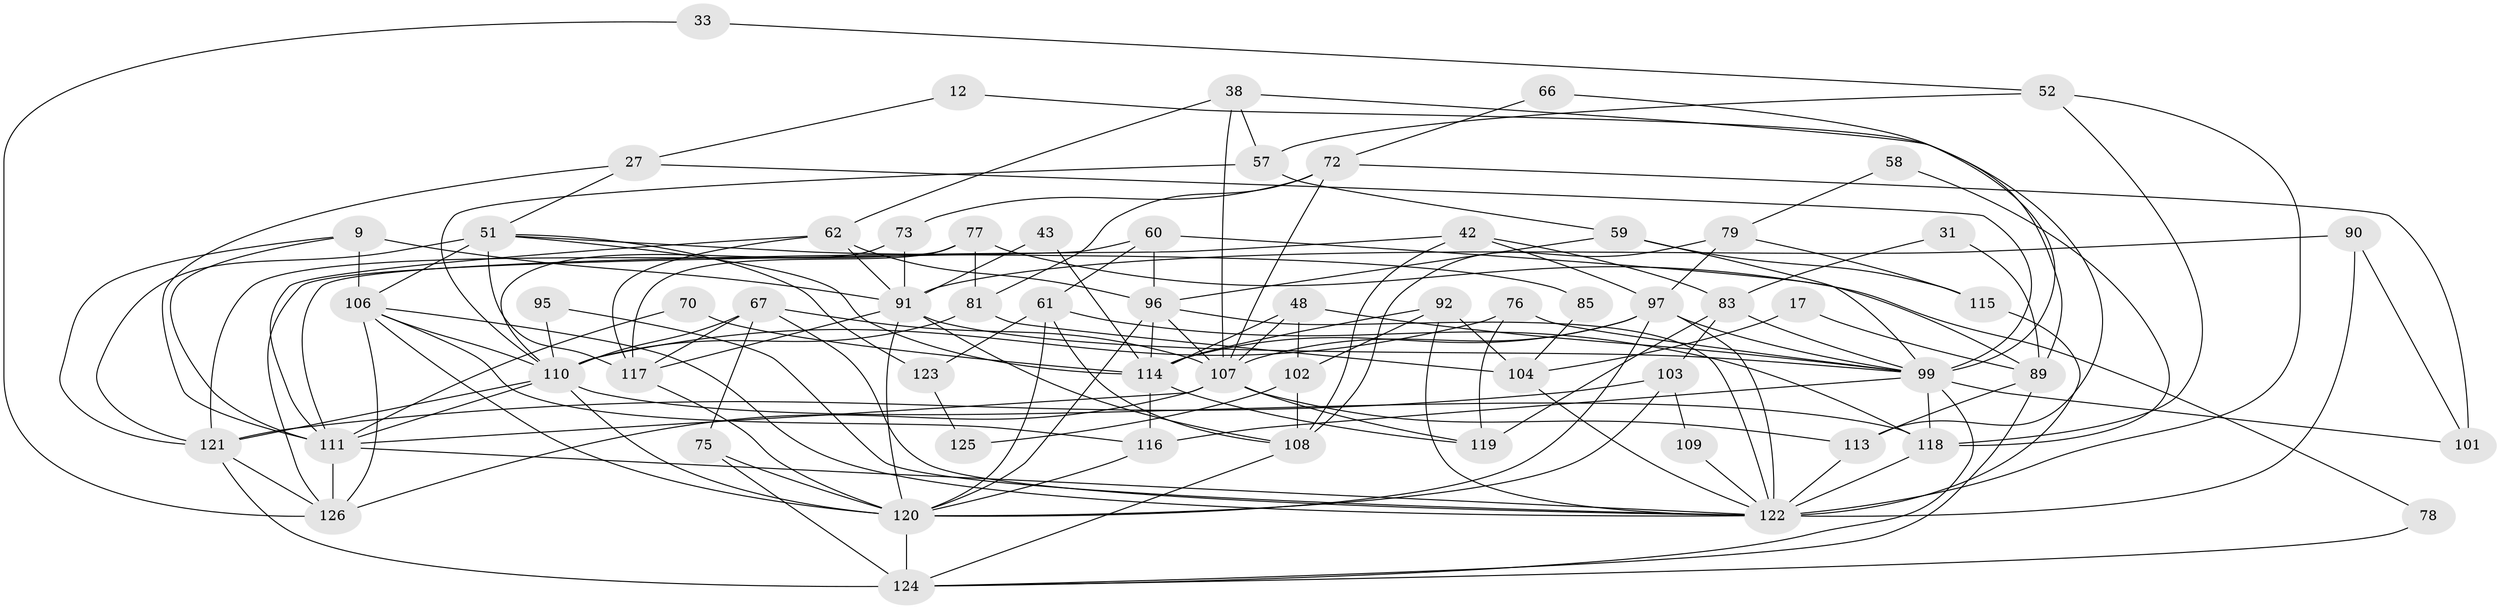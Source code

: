 // original degree distribution, {4: 0.36507936507936506, 6: 0.10317460317460317, 3: 0.21428571428571427, 5: 0.15873015873015872, 2: 0.12698412698412698, 7: 0.023809523809523808, 8: 0.007936507936507936}
// Generated by graph-tools (version 1.1) at 2025/51/03/09/25 04:51:02]
// undirected, 63 vertices, 153 edges
graph export_dot {
graph [start="1"]
  node [color=gray90,style=filled];
  9;
  12;
  17;
  27;
  31;
  33;
  38;
  42;
  43;
  48;
  51 [super="+3+13"];
  52;
  57;
  58;
  59;
  60;
  61;
  62 [super="+53"];
  66;
  67 [super="+32"];
  70;
  72 [super="+21"];
  73;
  75 [super="+19"];
  76;
  77;
  78;
  79;
  81;
  83 [super="+41+74"];
  85;
  89 [super="+64"];
  90;
  91 [super="+71+87"];
  92 [super="+23"];
  95;
  96 [super="+5+14"];
  97 [super="+44+56"];
  99 [super="+65+18+34+80"];
  101;
  102;
  103;
  104;
  106 [super="+22+88+82"];
  107 [super="+55+29+84"];
  108 [super="+6"];
  109;
  110 [super="+45+50"];
  111 [super="+98+69"];
  113;
  114 [super="+49+86"];
  115;
  116;
  117 [super="+93"];
  118;
  119 [super="+47"];
  120 [super="+20+100+28"];
  121 [super="+105"];
  122 [super="+40+63"];
  123;
  124 [super="+94+25"];
  125;
  126 [super="+112+54"];
  9 -- 91 [weight=3];
  9 -- 106;
  9 -- 121;
  9 -- 111;
  12 -- 27;
  12 -- 113;
  17 -- 104;
  17 -- 89;
  27 -- 99;
  27 -- 51;
  27 -- 111;
  31 -- 83;
  31 -- 89;
  33 -- 52;
  33 -- 126;
  38 -- 57;
  38 -- 89;
  38 -- 107;
  38 -- 62;
  42 -- 111;
  42 -- 83;
  42 -- 108;
  42 -- 97;
  43 -- 114 [weight=2];
  43 -- 91 [weight=2];
  48 -- 102;
  48 -- 99;
  48 -- 114;
  48 -- 107;
  51 -- 117 [weight=2];
  51 -- 85;
  51 -- 123;
  51 -- 121;
  51 -- 106 [weight=2];
  51 -- 114;
  52 -- 57;
  52 -- 118;
  52 -- 122;
  57 -- 59;
  57 -- 110;
  58 -- 79;
  58 -- 118;
  59 -- 115;
  59 -- 96;
  59 -- 99;
  60 -- 96;
  60 -- 61;
  60 -- 89;
  60 -- 126;
  61 -- 118;
  61 -- 123;
  61 -- 108;
  61 -- 120;
  62 -- 117;
  62 -- 111;
  62 -- 96;
  62 -- 91;
  66 -- 72;
  66 -- 99;
  67 -- 117;
  67 -- 75 [weight=2];
  67 -- 110;
  67 -- 122;
  67 -- 107;
  70 -- 111;
  70 -- 114;
  72 -- 101;
  72 -- 81 [weight=2];
  72 -- 107;
  72 -- 73;
  73 -- 91;
  73 -- 110;
  75 -- 124 [weight=2];
  75 -- 120;
  76 -- 119;
  76 -- 110;
  76 -- 99;
  77 -- 117;
  77 -- 81;
  77 -- 78;
  77 -- 121;
  78 -- 124;
  79 -- 108;
  79 -- 115;
  79 -- 97;
  81 -- 104;
  81 -- 110;
  83 -- 119 [weight=2];
  83 -- 103;
  83 -- 99;
  85 -- 104;
  89 -- 113;
  89 -- 124 [weight=2];
  90 -- 91;
  90 -- 101;
  90 -- 122 [weight=4];
  91 -- 108;
  91 -- 117;
  91 -- 99;
  91 -- 120 [weight=2];
  92 -- 114;
  92 -- 102;
  92 -- 104 [weight=2];
  92 -- 122;
  95 -- 110;
  95 -- 122;
  96 -- 122;
  96 -- 120;
  96 -- 114;
  96 -- 107 [weight=3];
  97 -- 99 [weight=2];
  97 -- 122 [weight=2];
  97 -- 120;
  97 -- 107 [weight=2];
  97 -- 114;
  99 -- 124 [weight=2];
  99 -- 118 [weight=2];
  99 -- 116;
  99 -- 101;
  102 -- 108 [weight=2];
  102 -- 125;
  103 -- 121;
  103 -- 109;
  103 -- 120;
  104 -- 122;
  106 -- 116;
  106 -- 110;
  106 -- 120;
  106 -- 122 [weight=2];
  106 -- 126;
  107 -- 126 [weight=3];
  107 -- 111;
  107 -- 113;
  107 -- 119;
  108 -- 124;
  109 -- 122;
  110 -- 118 [weight=2];
  110 -- 111 [weight=3];
  110 -- 120;
  110 -- 121;
  111 -- 126 [weight=2];
  111 -- 122 [weight=2];
  113 -- 122;
  114 -- 116;
  114 -- 119;
  115 -- 122;
  116 -- 120;
  117 -- 120;
  118 -- 122;
  120 -- 124 [weight=2];
  121 -- 124 [weight=3];
  121 -- 126;
  123 -- 125;
}
